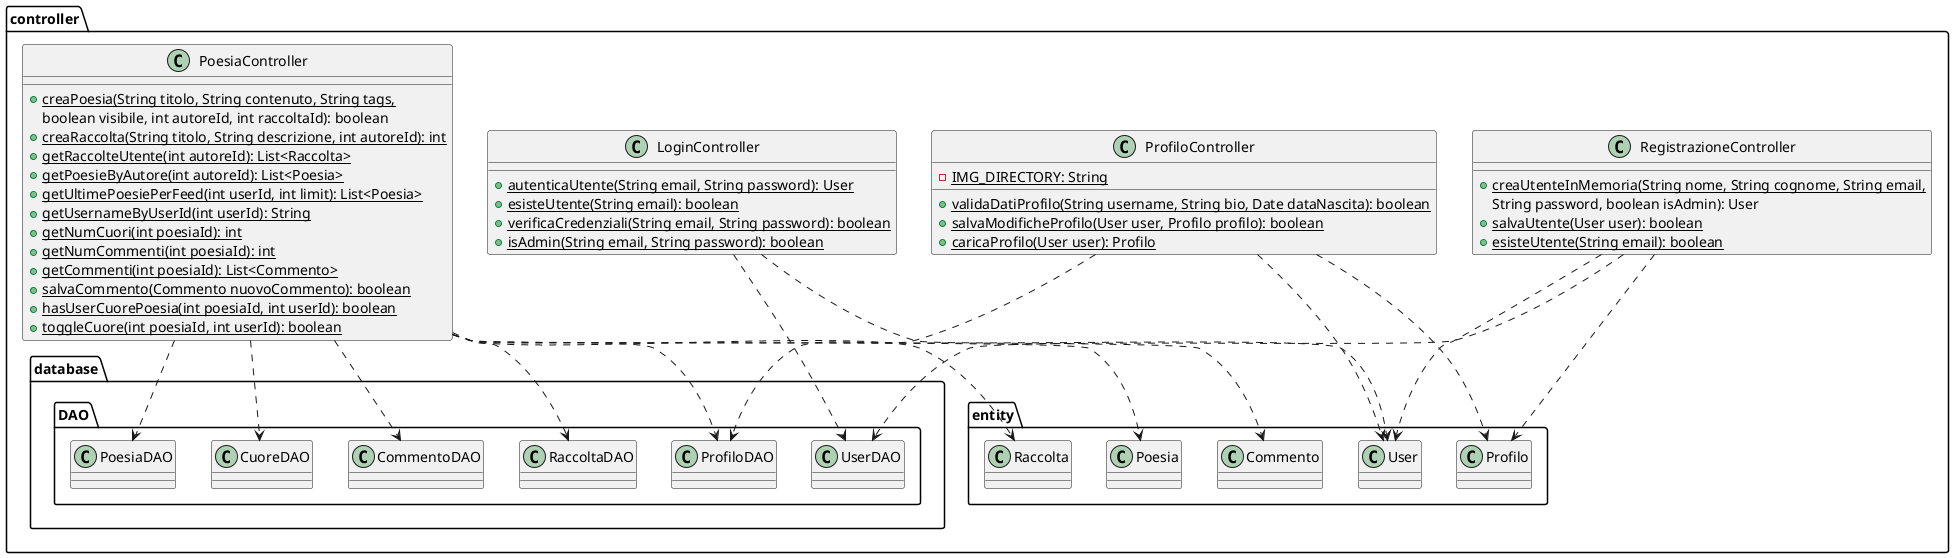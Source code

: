 @startuml
package controller {
  class LoginController {
    + {static} autenticaUtente(String email, String password): User
    + {static} esisteUtente(String email): boolean
    + {static} verificaCredenziali(String email, String password): boolean
    + {static} isAdmin(String email, String password): boolean
  }

  class RegistrazioneController {
    + {static} creaUtenteInMemoria(String nome, String cognome, String email,
String password, boolean isAdmin): User
    + {static} salvaUtente(User user): boolean
    + {static} esisteUtente(String email): boolean
  }

  class PoesiaController {
    + {static} creaPoesia(String titolo, String contenuto, String tags,
boolean visibile, int autoreId, int raccoltaId): boolean
    + {static} creaRaccolta(String titolo, String descrizione, int autoreId): int
    + {static} getRaccolteUtente(int autoreId): List<Raccolta>
    + {static} getPoesieByAutore(int autoreId): List<Poesia>
    + {static} getUltimePoesiePerFeed(int userId, int limit): List<Poesia>
    + {static} getUsernameByUserId(int userId): String
    + {static} getNumCuori(int poesiaId): int
    + {static} getNumCommenti(int poesiaId): int
    + {static} getCommenti(int poesiaId): List<Commento>
    + {static} salvaCommento(Commento nuovoCommento): boolean
    + {static} hasUserCuorePoesia(int poesiaId, int userId): boolean
    + {static} toggleCuore(int poesiaId, int userId): boolean
  }

  class ProfiloController {
    - {static} IMG_DIRECTORY: String
    + {static} validaDatiProfilo(String username, String bio, Date dataNascita): boolean
    + {static} salvaModificheProfilo(User user, Profilo profilo): boolean
    + {static} caricaProfilo(User user): Profilo
  }

  LoginController ..> database.DAO.UserDAO
  LoginController ..> entity.User

  RegistrazioneController ..> database.DAO.UserDAO
  RegistrazioneController ..> entity.User
  RegistrazioneController ..> entity.Profilo

  PoesiaController ..> database.DAO.PoesiaDAO
  PoesiaController ..> database.DAO.RaccoltaDAO
  PoesiaController ..> database.DAO.ProfiloDAO
  PoesiaController ..> database.DAO.CuoreDAO
  PoesiaController ..> database.DAO.CommentoDAO
  PoesiaController ..> entity.Poesia
  PoesiaController ..> entity.Raccolta
  PoesiaController ..> entity.Commento

  ProfiloController ..> database.DAO.ProfiloDAO
  ProfiloController ..> entity.User
  ProfiloController ..> entity.Profilo
}
@enduml
